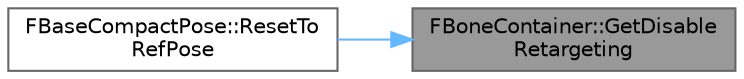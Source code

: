 digraph "FBoneContainer::GetDisableRetargeting"
{
 // INTERACTIVE_SVG=YES
 // LATEX_PDF_SIZE
  bgcolor="transparent";
  edge [fontname=Helvetica,fontsize=10,labelfontname=Helvetica,labelfontsize=10];
  node [fontname=Helvetica,fontsize=10,shape=box,height=0.2,width=0.4];
  rankdir="RL";
  Node1 [id="Node000001",label="FBoneContainer::GetDisable\lRetargeting",height=0.2,width=0.4,color="gray40", fillcolor="grey60", style="filled", fontcolor="black",tooltip="True if retargeting is disabled for debugging."];
  Node1 -> Node2 [id="edge1_Node000001_Node000002",dir="back",color="steelblue1",style="solid",tooltip=" "];
  Node2 [id="Node000002",label="FBaseCompactPose::ResetTo\lRefPose",height=0.2,width=0.4,color="grey40", fillcolor="white", style="filled",URL="$d0/ded/structFBaseCompactPose.html#ad29e059fd97668503d14c3c2b7d16d41",tooltip=" "];
}
